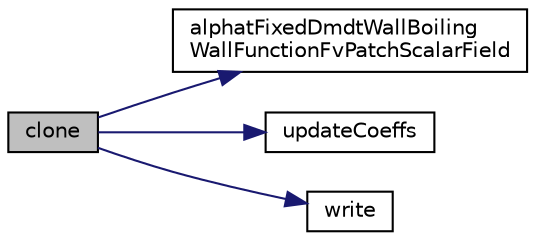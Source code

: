 digraph "clone"
{
  bgcolor="transparent";
  edge [fontname="Helvetica",fontsize="10",labelfontname="Helvetica",labelfontsize="10"];
  node [fontname="Helvetica",fontsize="10",shape=record];
  rankdir="LR";
  Node16 [label="clone",height=0.2,width=0.4,color="black", fillcolor="grey75", style="filled", fontcolor="black"];
  Node16 -> Node17 [color="midnightblue",fontsize="10",style="solid",fontname="Helvetica"];
  Node17 [label="alphatFixedDmdtWallBoiling\lWallFunctionFvPatchScalarField",height=0.2,width=0.4,color="black",URL="$a33521.html#aba7cc03751fa3b559650aacdd26fa778",tooltip="Construct from patch and internal field. "];
  Node16 -> Node18 [color="midnightblue",fontsize="10",style="solid",fontname="Helvetica"];
  Node18 [label="updateCoeffs",height=0.2,width=0.4,color="black",URL="$a33521.html#a578f7c989cf81854d45213ec3ee3062a",tooltip="Update the coefficients associated with the patch field. "];
  Node16 -> Node19 [color="midnightblue",fontsize="10",style="solid",fontname="Helvetica"];
  Node19 [label="write",height=0.2,width=0.4,color="black",URL="$a33521.html#aee7d874639b15522c4b683f23bbff5fd",tooltip="Write. "];
}

